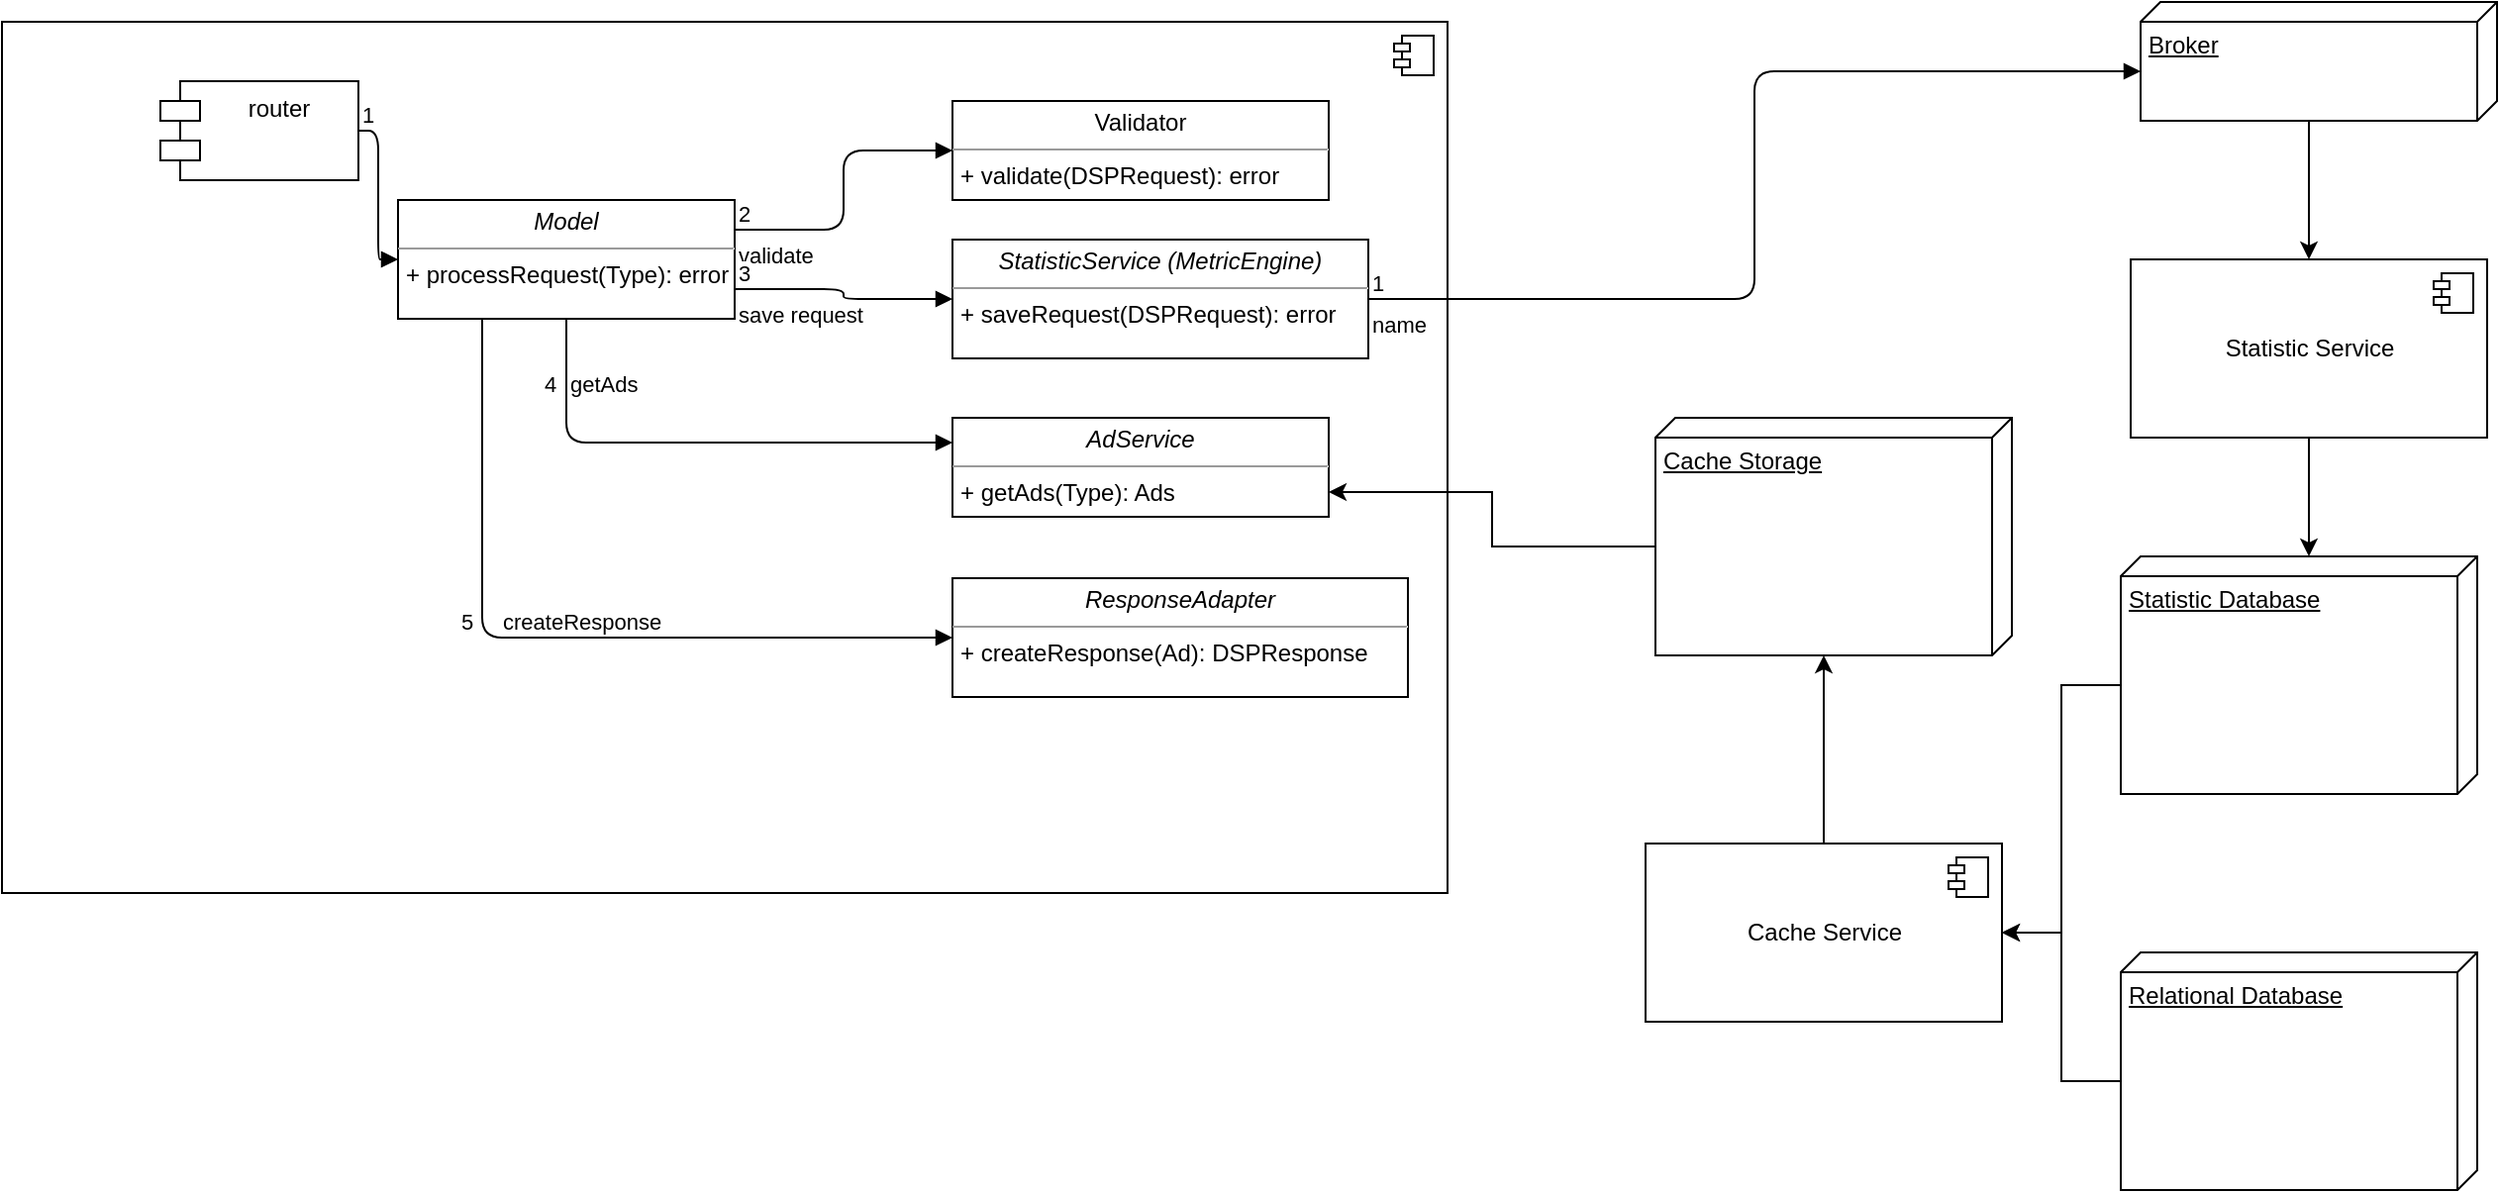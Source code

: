 <mxfile version="13.7.1" type="github"><diagram id="_6A_MofZoJqb9-K2ubUA" name="Page-1"><mxGraphModel dx="1113" dy="646" grid="1" gridSize="10" guides="1" tooltips="1" connect="1" arrows="1" fold="1" page="1" pageScale="1" pageWidth="1169" pageHeight="1654" math="0" shadow="0"><root><mxCell id="0"/><mxCell id="1" parent="0"/><mxCell id="Su5M8FXNA-eXvBgqJbmv-3" value="" style="html=1;dropTarget=0;" vertex="1" parent="1"><mxGeometry x="250" y="80" width="730" height="440" as="geometry"/></mxCell><mxCell id="Su5M8FXNA-eXvBgqJbmv-4" value="" style="shape=component;jettyWidth=8;jettyHeight=4;" vertex="1" parent="Su5M8FXNA-eXvBgqJbmv-3"><mxGeometry x="1" width="20" height="20" relative="1" as="geometry"><mxPoint x="-27" y="7" as="offset"/></mxGeometry></mxCell><mxCell id="Su5M8FXNA-eXvBgqJbmv-5" value="router" style="shape=module;align=left;spacingLeft=20;align=center;verticalAlign=top;" vertex="1" parent="1"><mxGeometry x="330" y="110" width="100" height="50" as="geometry"/></mxCell><mxCell id="Su5M8FXNA-eXvBgqJbmv-9" value="&lt;p style=&quot;margin: 0px ; margin-top: 4px ; text-align: center&quot;&gt;Validator&lt;/p&gt;&lt;hr size=&quot;1&quot;&gt;&lt;p style=&quot;margin: 0px ; margin-left: 4px&quot;&gt;&lt;/p&gt;&lt;p style=&quot;margin: 0px ; margin-left: 4px&quot;&gt;+ validate(DSPRequest): error&lt;br&gt;&lt;br&gt;&lt;/p&gt;" style="verticalAlign=top;align=left;overflow=fill;fontSize=12;fontFamily=Helvetica;html=1;" vertex="1" parent="1"><mxGeometry x="730" y="120" width="190" height="50" as="geometry"/></mxCell><mxCell id="Su5M8FXNA-eXvBgqJbmv-10" value="&lt;p style=&quot;margin: 0px ; margin-top: 4px ; text-align: center&quot;&gt;&lt;i&gt;Model&lt;/i&gt;&lt;/p&gt;&lt;hr size=&quot;1&quot;&gt;&lt;p style=&quot;margin: 0px ; margin-left: 4px&quot;&gt;+ processRequest(Type): error&lt;br&gt;&lt;br&gt;&lt;/p&gt;" style="verticalAlign=top;align=left;overflow=fill;fontSize=12;fontFamily=Helvetica;html=1;" vertex="1" parent="1"><mxGeometry x="450" y="170" width="170" height="60" as="geometry"/></mxCell><mxCell id="Su5M8FXNA-eXvBgqJbmv-11" value="" style="endArrow=block;endFill=1;html=1;edgeStyle=orthogonalEdgeStyle;align=left;verticalAlign=top;entryX=0;entryY=0.5;entryDx=0;entryDy=0;" edge="1" parent="1" source="Su5M8FXNA-eXvBgqJbmv-5" target="Su5M8FXNA-eXvBgqJbmv-10"><mxGeometry x="-1" relative="1" as="geometry"><mxPoint x="460" y="300" as="sourcePoint"/><mxPoint x="620" y="300" as="targetPoint"/></mxGeometry></mxCell><mxCell id="Su5M8FXNA-eXvBgqJbmv-12" value="1" style="edgeLabel;resizable=0;html=1;align=left;verticalAlign=bottom;" connectable="0" vertex="1" parent="Su5M8FXNA-eXvBgqJbmv-11"><mxGeometry x="-1" relative="1" as="geometry"/></mxCell><mxCell id="Su5M8FXNA-eXvBgqJbmv-13" value="&lt;p style=&quot;margin: 0px ; margin-top: 4px ; text-align: center&quot;&gt;&lt;i&gt;StatisticService (MetricEngine)&lt;/i&gt;&lt;/p&gt;&lt;hr size=&quot;1&quot;&gt;&lt;p style=&quot;margin: 0px ; margin-left: 4px&quot;&gt;&lt;/p&gt;&lt;p style=&quot;margin: 0px ; margin-left: 4px&quot;&gt;+ saveRequest(DSPRequest): error&lt;br&gt;&lt;br&gt;&lt;/p&gt;" style="verticalAlign=top;align=left;overflow=fill;fontSize=12;fontFamily=Helvetica;html=1;" vertex="1" parent="1"><mxGeometry x="730" y="190" width="210" height="60" as="geometry"/></mxCell><mxCell id="Su5M8FXNA-eXvBgqJbmv-22" value="validate" style="endArrow=block;endFill=1;html=1;edgeStyle=orthogonalEdgeStyle;align=left;verticalAlign=top;exitX=1;exitY=0.25;exitDx=0;exitDy=0;entryX=0;entryY=0.5;entryDx=0;entryDy=0;" edge="1" parent="1" source="Su5M8FXNA-eXvBgqJbmv-10" target="Su5M8FXNA-eXvBgqJbmv-9"><mxGeometry x="-1" relative="1" as="geometry"><mxPoint x="460" y="340" as="sourcePoint"/><mxPoint x="620" y="340" as="targetPoint"/></mxGeometry></mxCell><mxCell id="Su5M8FXNA-eXvBgqJbmv-23" value="2" style="edgeLabel;resizable=0;html=1;align=left;verticalAlign=bottom;" connectable="0" vertex="1" parent="Su5M8FXNA-eXvBgqJbmv-22"><mxGeometry x="-1" relative="1" as="geometry"/></mxCell><mxCell id="Su5M8FXNA-eXvBgqJbmv-25" value="save request" style="endArrow=block;endFill=1;html=1;edgeStyle=orthogonalEdgeStyle;align=left;verticalAlign=top;exitX=1;exitY=0.75;exitDx=0;exitDy=0;entryX=0;entryY=0.5;entryDx=0;entryDy=0;" edge="1" parent="1" source="Su5M8FXNA-eXvBgqJbmv-10" target="Su5M8FXNA-eXvBgqJbmv-13"><mxGeometry x="-1" relative="1" as="geometry"><mxPoint x="460" y="340" as="sourcePoint"/><mxPoint x="620" y="340" as="targetPoint"/></mxGeometry></mxCell><mxCell id="Su5M8FXNA-eXvBgqJbmv-26" value="3" style="edgeLabel;resizable=0;html=1;align=left;verticalAlign=bottom;" connectable="0" vertex="1" parent="Su5M8FXNA-eXvBgqJbmv-25"><mxGeometry x="-1" relative="1" as="geometry"/></mxCell><mxCell id="Su5M8FXNA-eXvBgqJbmv-27" value="&lt;p style=&quot;margin: 0px ; margin-top: 4px ; text-align: center&quot;&gt;&lt;i&gt;AdService&lt;/i&gt;&lt;/p&gt;&lt;hr size=&quot;1&quot;&gt;&lt;p style=&quot;margin: 0px ; margin-left: 4px&quot;&gt;+ getAds(Type): Ads&lt;br&gt;&lt;/p&gt;" style="verticalAlign=top;align=left;overflow=fill;fontSize=12;fontFamily=Helvetica;html=1;" vertex="1" parent="1"><mxGeometry x="730" y="280" width="190" height="50" as="geometry"/></mxCell><mxCell id="Su5M8FXNA-eXvBgqJbmv-28" value="getAds" style="endArrow=block;endFill=1;html=1;edgeStyle=orthogonalEdgeStyle;align=left;verticalAlign=top;exitX=0.5;exitY=1;exitDx=0;exitDy=0;entryX=0;entryY=0.25;entryDx=0;entryDy=0;" edge="1" parent="1" source="Su5M8FXNA-eXvBgqJbmv-10" target="Su5M8FXNA-eXvBgqJbmv-27"><mxGeometry x="-0.848" relative="1" as="geometry"><mxPoint x="460" y="340" as="sourcePoint"/><mxPoint x="620" y="340" as="targetPoint"/><mxPoint as="offset"/></mxGeometry></mxCell><mxCell id="Su5M8FXNA-eXvBgqJbmv-29" value="4" style="edgeLabel;resizable=0;html=1;align=left;verticalAlign=bottom;" connectable="0" vertex="1" parent="Su5M8FXNA-eXvBgqJbmv-28"><mxGeometry x="-1" relative="1" as="geometry"><mxPoint x="-13" y="41" as="offset"/></mxGeometry></mxCell><mxCell id="Su5M8FXNA-eXvBgqJbmv-30" value="&lt;p style=&quot;margin: 0px ; margin-top: 4px ; text-align: center&quot;&gt;&lt;i&gt;ResponseAdapter&lt;/i&gt;&lt;/p&gt;&lt;hr size=&quot;1&quot;&gt;&lt;p style=&quot;margin: 0px ; margin-left: 4px&quot;&gt;+ createResponse(Ad): DSPResponse&lt;br&gt;&lt;/p&gt;" style="verticalAlign=top;align=left;overflow=fill;fontSize=12;fontFamily=Helvetica;html=1;" vertex="1" parent="1"><mxGeometry x="730" y="361" width="230" height="60" as="geometry"/></mxCell><mxCell id="Su5M8FXNA-eXvBgqJbmv-31" value="createResponse" style="endArrow=block;endFill=1;html=1;edgeStyle=orthogonalEdgeStyle;align=left;verticalAlign=top;exitX=0.25;exitY=1;exitDx=0;exitDy=0;entryX=0;entryY=0.5;entryDx=0;entryDy=0;" edge="1" parent="1" source="Su5M8FXNA-eXvBgqJbmv-10" target="Su5M8FXNA-eXvBgqJbmv-30"><mxGeometry x="-0.297" y="8" relative="1" as="geometry"><mxPoint x="470" y="340" as="sourcePoint"/><mxPoint x="630" y="340" as="targetPoint"/><mxPoint as="offset"/></mxGeometry></mxCell><mxCell id="Su5M8FXNA-eXvBgqJbmv-32" value="5" style="edgeLabel;resizable=0;html=1;align=left;verticalAlign=bottom;" connectable="0" vertex="1" parent="Su5M8FXNA-eXvBgqJbmv-31"><mxGeometry x="-1" relative="1" as="geometry"><mxPoint x="-12.5" y="161" as="offset"/></mxGeometry></mxCell><mxCell id="Su5M8FXNA-eXvBgqJbmv-40" style="edgeStyle=orthogonalEdgeStyle;rounded=0;orthogonalLoop=1;jettySize=auto;html=1;exitX=0;exitY=0;exitDx=60;exitDy=95;exitPerimeter=0;entryX=0.5;entryY=0;entryDx=0;entryDy=0;" edge="1" parent="1" source="Su5M8FXNA-eXvBgqJbmv-33" target="Su5M8FXNA-eXvBgqJbmv-34"><mxGeometry relative="1" as="geometry"/></mxCell><mxCell id="Su5M8FXNA-eXvBgqJbmv-33" value="Broker" style="verticalAlign=top;align=left;spacingTop=8;spacingLeft=2;spacingRight=12;shape=cube;size=10;direction=south;fontStyle=4;html=1;" vertex="1" parent="1"><mxGeometry x="1330" y="70" width="180" height="60" as="geometry"/></mxCell><mxCell id="Su5M8FXNA-eXvBgqJbmv-42" style="edgeStyle=orthogonalEdgeStyle;rounded=0;orthogonalLoop=1;jettySize=auto;html=1;exitX=0.5;exitY=1;exitDx=0;exitDy=0;entryX=0;entryY=0;entryDx=0;entryDy=85;entryPerimeter=0;" edge="1" parent="1" source="Su5M8FXNA-eXvBgqJbmv-34" target="Su5M8FXNA-eXvBgqJbmv-41"><mxGeometry relative="1" as="geometry"/></mxCell><mxCell id="Su5M8FXNA-eXvBgqJbmv-34" value="Statistic Service" style="html=1;dropTarget=0;" vertex="1" parent="1"><mxGeometry x="1325" y="200" width="180" height="90" as="geometry"/></mxCell><mxCell id="Su5M8FXNA-eXvBgqJbmv-35" value="" style="shape=component;jettyWidth=8;jettyHeight=4;" vertex="1" parent="Su5M8FXNA-eXvBgqJbmv-34"><mxGeometry x="1" width="20" height="20" relative="1" as="geometry"><mxPoint x="-27" y="7" as="offset"/></mxGeometry></mxCell><mxCell id="Su5M8FXNA-eXvBgqJbmv-36" value="name" style="endArrow=block;endFill=1;html=1;edgeStyle=orthogonalEdgeStyle;align=left;verticalAlign=top;exitX=1;exitY=0.5;exitDx=0;exitDy=0;entryX=0;entryY=0;entryDx=35;entryDy=180;entryPerimeter=0;" edge="1" parent="1" source="Su5M8FXNA-eXvBgqJbmv-13" target="Su5M8FXNA-eXvBgqJbmv-33"><mxGeometry x="-1" relative="1" as="geometry"><mxPoint x="930" y="330" as="sourcePoint"/><mxPoint x="1080" y="120" as="targetPoint"/></mxGeometry></mxCell><mxCell id="Su5M8FXNA-eXvBgqJbmv-37" value="1" style="edgeLabel;resizable=0;html=1;align=left;verticalAlign=bottom;" connectable="0" vertex="1" parent="Su5M8FXNA-eXvBgqJbmv-36"><mxGeometry x="-1" relative="1" as="geometry"/></mxCell><mxCell id="Su5M8FXNA-eXvBgqJbmv-49" style="edgeStyle=orthogonalEdgeStyle;rounded=0;orthogonalLoop=1;jettySize=auto;html=1;exitX=0;exitY=0;exitDx=65;exitDy=180;exitPerimeter=0;entryX=1;entryY=0.5;entryDx=0;entryDy=0;" edge="1" parent="1" source="Su5M8FXNA-eXvBgqJbmv-41" target="Su5M8FXNA-eXvBgqJbmv-44"><mxGeometry relative="1" as="geometry"/></mxCell><mxCell id="Su5M8FXNA-eXvBgqJbmv-41" value="Statistic Database" style="verticalAlign=top;align=left;spacingTop=8;spacingLeft=2;spacingRight=12;shape=cube;size=10;direction=south;fontStyle=4;html=1;" vertex="1" parent="1"><mxGeometry x="1320" y="350" width="180" height="120" as="geometry"/></mxCell><mxCell id="Su5M8FXNA-eXvBgqJbmv-50" style="edgeStyle=orthogonalEdgeStyle;rounded=0;orthogonalLoop=1;jettySize=auto;html=1;exitX=0.5;exitY=0;exitDx=0;exitDy=0;entryX=0;entryY=0;entryDx=120;entryDy=95;entryPerimeter=0;" edge="1" parent="1" source="Su5M8FXNA-eXvBgqJbmv-44" target="Su5M8FXNA-eXvBgqJbmv-46"><mxGeometry relative="1" as="geometry"/></mxCell><mxCell id="Su5M8FXNA-eXvBgqJbmv-44" value="Cache Service" style="html=1;dropTarget=0;" vertex="1" parent="1"><mxGeometry x="1080" y="495" width="180" height="90" as="geometry"/></mxCell><mxCell id="Su5M8FXNA-eXvBgqJbmv-45" value="" style="shape=component;jettyWidth=8;jettyHeight=4;" vertex="1" parent="Su5M8FXNA-eXvBgqJbmv-44"><mxGeometry x="1" width="20" height="20" relative="1" as="geometry"><mxPoint x="-27" y="7" as="offset"/></mxGeometry></mxCell><mxCell id="Su5M8FXNA-eXvBgqJbmv-58" style="edgeStyle=orthogonalEdgeStyle;rounded=0;orthogonalLoop=1;jettySize=auto;html=1;exitX=0;exitY=0;exitDx=65;exitDy=180;exitPerimeter=0;entryX=1;entryY=0.75;entryDx=0;entryDy=0;" edge="1" parent="1" source="Su5M8FXNA-eXvBgqJbmv-46" target="Su5M8FXNA-eXvBgqJbmv-27"><mxGeometry relative="1" as="geometry"/></mxCell><mxCell id="Su5M8FXNA-eXvBgqJbmv-46" value="Cache Storage" style="verticalAlign=top;align=left;spacingTop=8;spacingLeft=2;spacingRight=12;shape=cube;size=10;direction=south;fontStyle=4;html=1;" vertex="1" parent="1"><mxGeometry x="1085" y="280" width="180" height="120" as="geometry"/></mxCell><mxCell id="Su5M8FXNA-eXvBgqJbmv-48" style="edgeStyle=orthogonalEdgeStyle;rounded=0;orthogonalLoop=1;jettySize=auto;html=1;exitX=0;exitY=0;exitDx=65;exitDy=180;exitPerimeter=0;entryX=1;entryY=0.5;entryDx=0;entryDy=0;" edge="1" parent="1" source="Su5M8FXNA-eXvBgqJbmv-47" target="Su5M8FXNA-eXvBgqJbmv-44"><mxGeometry relative="1" as="geometry"/></mxCell><mxCell id="Su5M8FXNA-eXvBgqJbmv-47" value="Relational Database" style="verticalAlign=top;align=left;spacingTop=8;spacingLeft=2;spacingRight=12;shape=cube;size=10;direction=south;fontStyle=4;html=1;" vertex="1" parent="1"><mxGeometry x="1320" y="550" width="180" height="120" as="geometry"/></mxCell></root></mxGraphModel></diagram></mxfile>